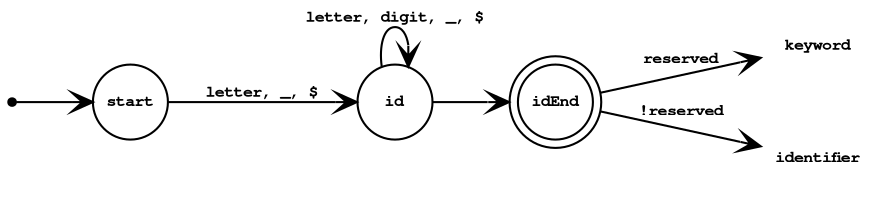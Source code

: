 digraph G {
 rankdir=LR;
 margin="0,0";
 node [fontname="Courier Bold",fontsize=8,shape=circle,fixedsize=true];
 edge [fontname="Courier Bold",fontsize=8,arrowhead="vee"]; 

 n1[label="",shape=point];
 n2[label="start"];
 n1->n2;

 n3[label="id"];
 n2->n3[label="letter, _, $"];
 n3->n3[label="letter, digit, _, $"];

 n4[shape=doublecircle, label="idEnd"];
 n3->n4;

 n5[label="keyword", shape=plaintext];
 n4->n5[label="reserved"];

 n6[label="identifier", shape=plaintext];
 n4->n6[label="!reserved"];
}

